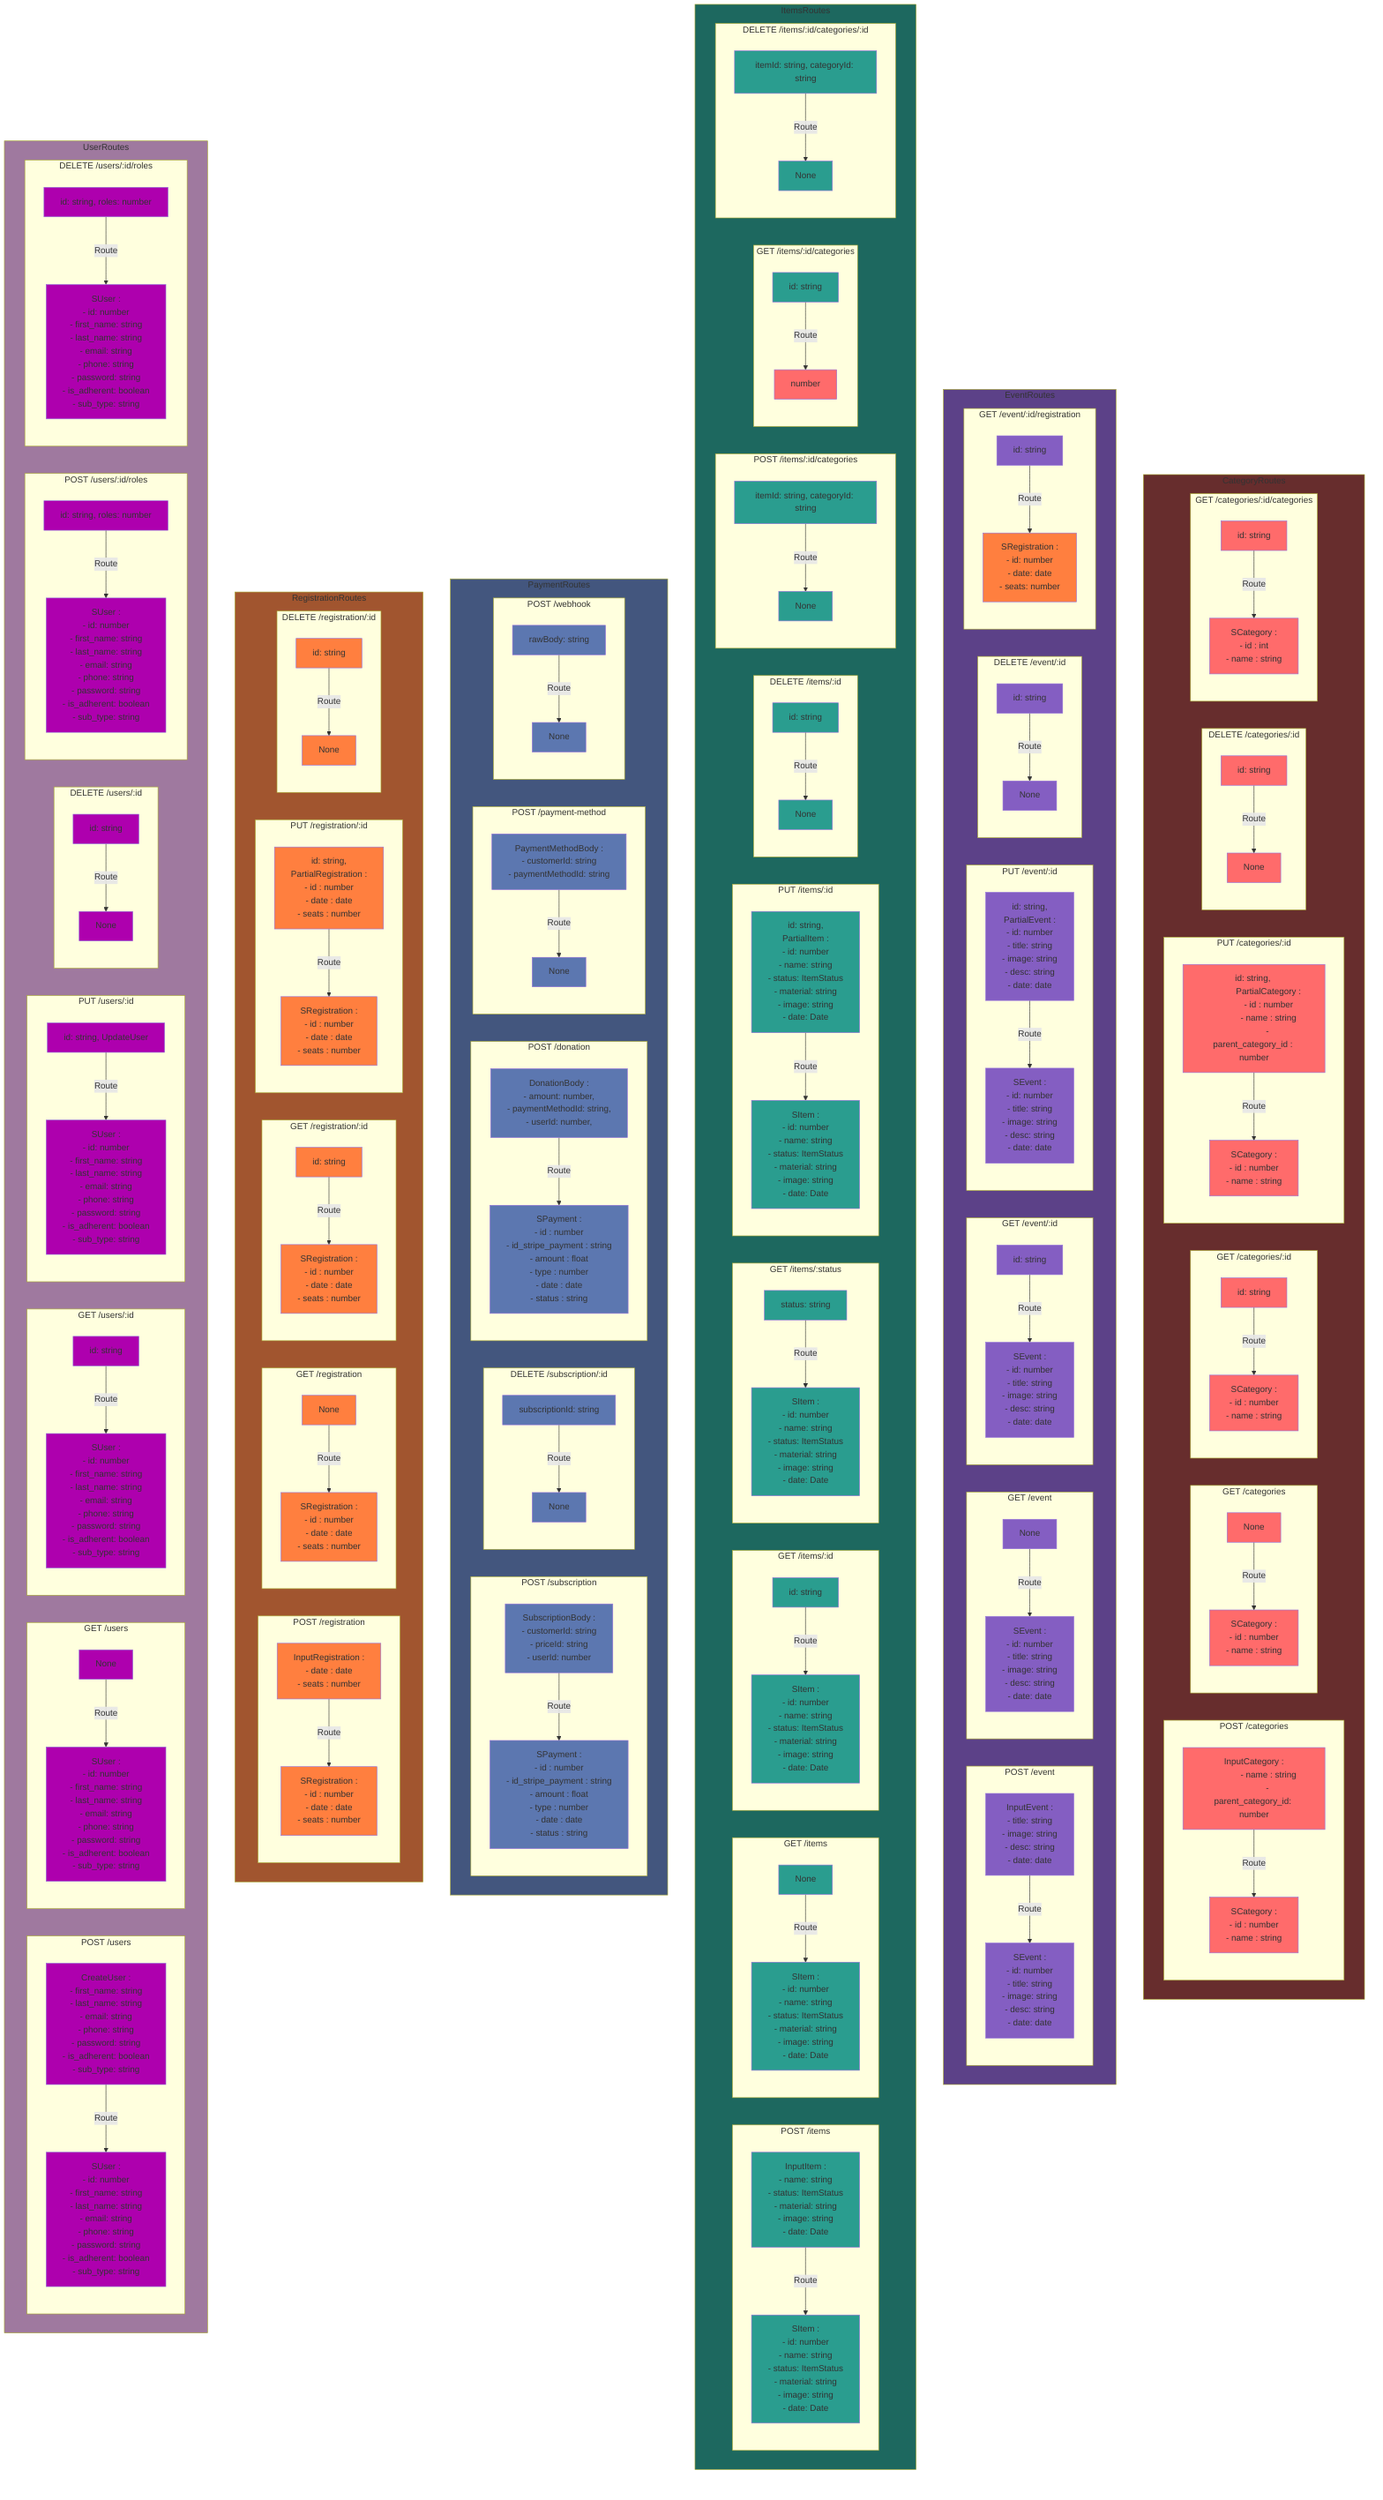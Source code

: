 graph TD
    style CategoryRoutes fill:#672d2d
    style A fill:#FF6B6B
    style B fill:#FF6B6B
    style C fill:#FF6B6B
    style D fill:#FF6B6B
    style E fill:#FF6B6B
    style F fill:#FF6B6B
    style G fill:#FF6B6B
    style H fill:#FF6B6B
    style I fill:#FF6B6B
    style J fill:#FF6B6B
    style K fill:#FF6B6B
    style L fill:#FF6B6B

    subgraph CategoryRoutes
        subgraph POST /categories
            A[InputCategory :
            - name : string
            - parent_category_id: number] -->|Route| B[SCategory :
            - id : number 
            - name : string]
        end
        subgraph GET /categories
            C[None] -->|Route| D[SCategory :
            - id : number 
            - name : string]
        end
        subgraph GET /categories/:id
            E[id: string] -->|Route| F[SCategory :
            - id : number 
            - name : string]
        end
        subgraph PUT /categories/:id
            G[id: string, 
            PartialCategory :
            - id : number
            - name : string
            - parent_category_id : number] -->|Route| H[SCategory :
            - id : number 
            - name : string]
        end
        subgraph DELETE /categories/:id
            I[id: string] -->|Route| J[None]
        end
        subgraph GET /categories/:id/categories
            K[id: string] -->|Route| L[SCategory :
            - id : int 
            - name : string]
        end
    end

    style EventRoutes fill:#5c4188
    style M fill:#845EC2
    style N fill:#845EC2
    style O fill:#845EC2
    style P fill:#845EC2
    style Q fill:#845EC2
    style R fill:#845EC2
    style S fill:#845EC2
    style T fill:#845EC2
    style U fill:#845EC2
    style V fill:#845EC2
    style W fill:#845EC2
    style X fill:#FF7F3F

    subgraph EventRoutes
        subgraph POST /event
            M[InputEvent :
            - title: string
            - image: string
            - desc: string
            - date: date] -->|Route| N[SEvent :
            - id: number
            - title: string
            - image: string
            - desc: string
            - date: date]
        end
        subgraph GET /event
            O[None] -->|Route| P[SEvent :
            - id: number
            - title: string
            - image: string
            - desc: string
            - date: date]
        end
        subgraph GET /event/:id
            Q[id: string] -->|Route| R[SEvent :
            - id: number
            - title: string
            - image: string
            - desc: string
            - date: date]
        end
        subgraph PUT /event/:id
            S[id: string, 
            PartialEvent :
            - id: number
            - title: string
            - image: string
            - desc: string
            - date: date] -->|Route| T[SEvent :
            - id: number
            - title: string
            - image: string
            - desc: string
            - date: date]
        end
        subgraph DELETE /event/:id
            U[id: string] -->|Route| V[None]
        end
        subgraph GET /event/:id/registration
            W[id: string] -->|Route| X[SRegistration :
            - id: number
            - date: date
            - seats: number]
        end
    end
    
    style ItemsRoutes fill:#1d685f
    style Y fill:#2A9D8F
    style Z fill:#2A9D8F
    style AA fill:#2A9D8F
    style AB fill:#2A9D8F
    style AC fill:#2A9D8F
    style AD fill:#2A9D8F
    style AE fill:#2A9D8F
    style AF fill:#2A9D8F
    style AG fill:#2A9D8F
    style AH fill:#2A9D8F
    style AI fill:#2A9D8F
    style AJ fill:#2A9D8F
    style AK fill:#2A9D8F
    style AL fill:#2A9D8F
    style AM fill:#2A9D8F
    style AN fill:#FF6B6B
    style AO fill:#2A9D8F
    style AP fill:#2A9D8F

    subgraph ItemsRoutes
        subgraph POST /items
            Y[InputItem :
            - name: string
            - status: ItemStatus
            - material: string
            - image: string
            - date: Date] -->|Route| Z[SItem :
            - id: number
            - name: string
            - status: ItemStatus
            - material: string
            - image: string
            - date: Date]
        end
        subgraph GET /items
            AA[None] -->|Route| AB[SItem :
            - id: number
            - name: string
            - status: ItemStatus
            - material: string
            - image: string
            - date: Date]
        end
        subgraph GET /items/:id
            AC[id: string] -->|Route| AD[SItem :
            - id: number
            - name: string
            - status: ItemStatus
            - material: string
            - image: string
            - date: Date]
        end
        subgraph GET /items/:status
            AE[status: string] -->|Route| AF[SItem :
            - id: number
            - name: string
            - status: ItemStatus
            - material: string
            - image: string
            - date: Date]
        end
        subgraph PUT /items/:id
            AG[id: string, 
            PartialItem :
            - id: number
            - name: string
            - status: ItemStatus
            - material: string
            - image: string
            - date: Date] -->|Route| AH[SItem :
            - id: number
            - name: string
            - status: ItemStatus
            - material: string
            - image: string
            - date: Date]
        end
        subgraph DELETE /items/:id
            AI[id: string] -->|Route| AJ[None]
        end
        subgraph POST /items/:id/categories
            AK[itemId: string, categoryId: string] -->|Route| AL[None]
        end
        subgraph GET /items/:id/categories
            AM[id: string] -->|Route| AN[number]
        end
        subgraph DELETE /items/:id/categories/:id
            AO[itemId: string, categoryId: string] -->|Route| AP[None]
        end
    end

    style PaymentRoutes fill:#43567e
    style AQ fill:#5c77b0
    style AR fill:#5c77b0
    style AS fill:#5c77b0
    style AT fill:#5c77b0
    style AU fill:#5c77b0
    style AV fill:#5c77b0
    style AW fill:#5c77b0
    style AX fill:#5c77b0
    style AY fill:#5c77b0
    style AZ fill:#5c77b0

    subgraph PaymentRoutes
        subgraph POST /subscription
            AQ[SubscriptionBody :
            - customerId: string
            - priceId: string
            - userId: number] -->|Route| AR[SPayment :
            - id : number
            - id_stripe_payment : string
            - amount : float
            - type : number
            - date : date
            - status : string]
        end
        subgraph DELETE /subscription/:id
            AS[subscriptionId: string] -->|Route| AT[None]
        end
        subgraph POST /donation
            AU[DonationBody :
            - amount: number,
            - paymentMethodId: string,
            - userId: number,
            ] -->|Route| AV[SPayment :
            - id : number
            - id_stripe_payment : string
            - amount : float
            - type : number
            - date : date
            - status : string]
        end
        subgraph POST /payment-method
            AW[PaymentMethodBody :
            - customerId: string
            - paymentMethodId: string] -->|Route| AX[None]
        end
        subgraph POST /webhook
            AY[rawBody: string] -->|Route| AZ[None]
        end
    end

    style RegistrationRoutes fill:#a1552f
    style BA fill:#FF7F3F
    style BB fill:#FF7F3F
    style BC fill:#FF7F3F
    style BD fill:#FF7F3F
    style BE fill:#FF7F3F
    style BF fill:#FF7F3F
    style BG fill:#FF7F3F
    style BH fill:#FF7F3F
    style BI fill:#FF7F3F
    style BJ fill:#FF7F3F

    subgraph RegistrationRoutes
        subgraph POST /registration
            BA[InputRegistration :
            - date : date
            - seats : number] -->|Route| BB[SRegistration :
            - id : number
            - date : date
            - seats : number]
        end
        subgraph GET /registration
            BC[None] -->|Route| BD[SRegistration :
            - id : number
            - date : date
            - seats : number]
        end
        subgraph GET /registration/:id
            BE[id: string] -->|Route| BF[SRegistration :
            - id : number
            - date : date
            - seats : number]
        end
        subgraph PUT /registration/:id
            BG[id: string, 
            PartialRegistration :
            - id : number
            - date : date
            - seats : number] -->|Route| BH[SRegistration :
            - id : number
            - date : date
            - seats : number]
        end
        subgraph DELETE /registration/:id
            BI[id: string] -->|Route| BJ[None]
        end
    end

    style UserRoutes fill:#9f799f
    style BK fill:#ae00ae
    style BL fill:#ae00ae
    style BM fill:#ae00ae
    style BN fill:#ae00ae
    style BO fill:#ae00ae
    style BP fill:#ae00ae
    style BQ fill:#ae00ae
    style BR fill:#ae00ae
    style BS fill:#ae00ae
    style BT fill:#ae00ae
    style BU fill:#ae00ae
    style BV fill:#ae00ae
    style BW fill:#ae00ae
    style BX fill:#ae00ae
    subgraph UserRoutes
        subgraph POST /users
            BK[CreateUser :
            - first_name: string
            - last_name: string
            - email: string
            - phone: string
            - password: string
            - is_adherent: boolean
            - sub_type: string] -->|Route| BL[SUser :
            - id: number
            - first_name: string
            - last_name: string
            - email: string
            - phone: string
            - password: string
            - is_adherent: boolean
            - sub_type: string]
        end
        subgraph GET /users
            BM[None] -->|Route| BN[SUser :
            - id: number
            - first_name: string
            - last_name: string
            - email: string
            - phone: string
            - password: string
            - is_adherent: boolean
            - sub_type: string]
        end
        subgraph GET /users/:id
            BO[id: string] -->|Route| BP[SUser :
            - id: number
            - first_name: string
            - last_name: string
            - email: string
            - phone: string
            - password: string
            - is_adherent: boolean
            - sub_type: string]
        end
        subgraph PUT /users/:id
            BQ[id: string, UpdateUser] -->|Route| BR[SUser :
            - id: number
            - first_name: string
            - last_name: string
            - email: string
            - phone: string
            - password: string
            - is_adherent: boolean
            - sub_type: string]
        end
        subgraph DELETE /users/:id
            BS[id: string] -->|Route| BT[None]
        end
        subgraph POST /users/:id/roles
            BU[id: string, roles: number] -->|Route| BV[SUser :
            - id: number
            - first_name: string
            - last_name: string
            - email: string
            - phone: string
            - password: string
            - is_adherent: boolean
            - sub_type: string]
        end
        subgraph DELETE /users/:id/roles
            BW[id: string, roles: number] -->|Route| BX[SUser :
            - id: number
            - first_name: string
            - last_name: string
            - email: string
            - phone: string
            - password: string
            - is_adherent: boolean
            - sub_type: string]
        end
    end